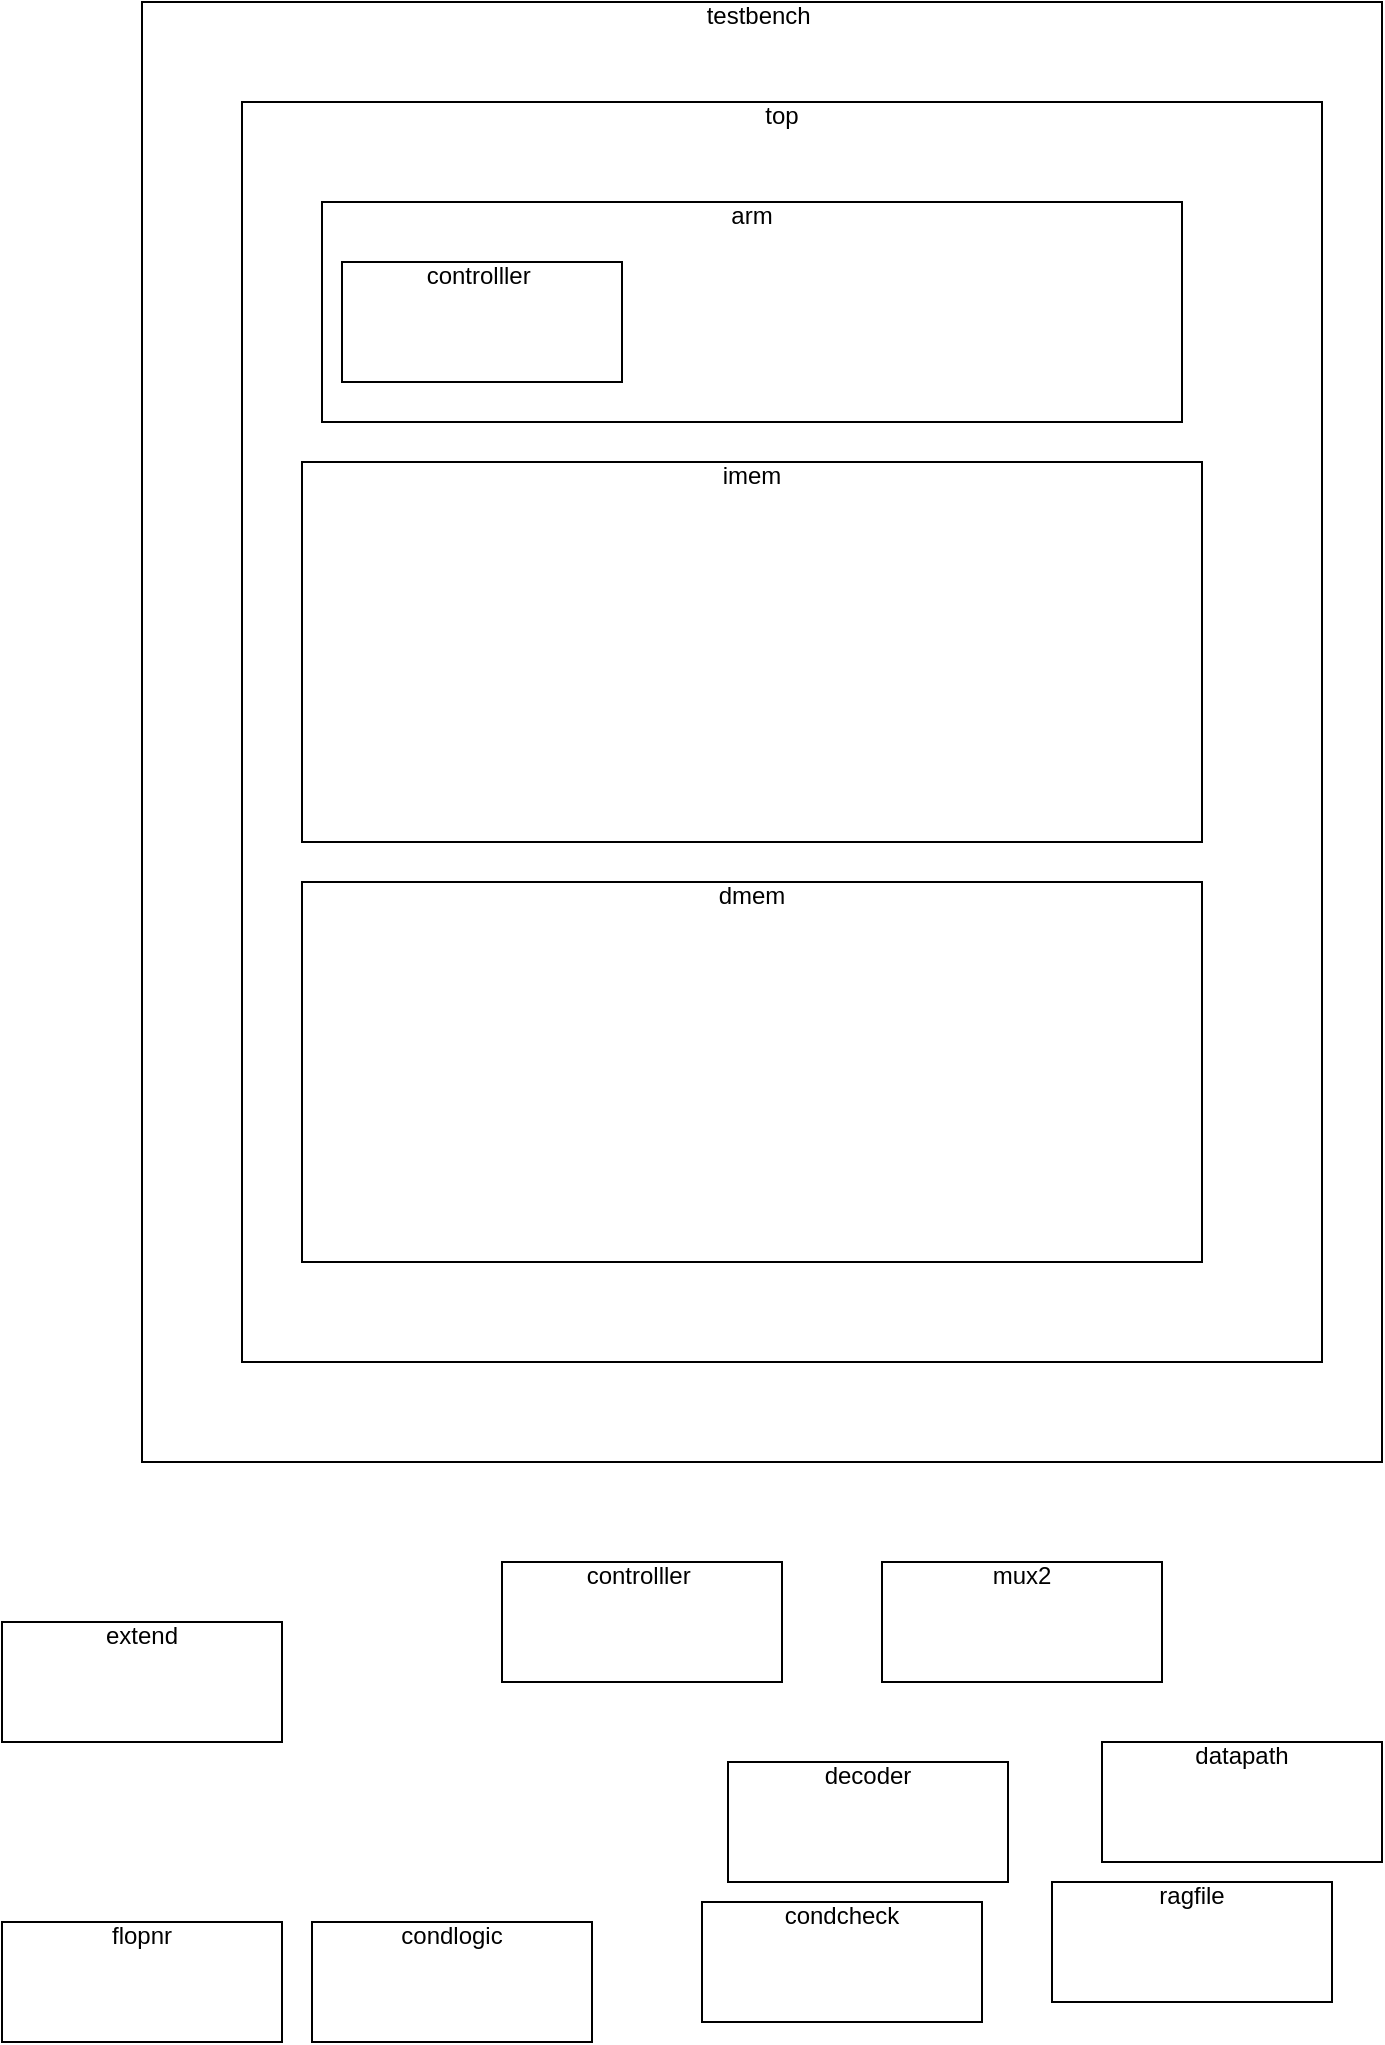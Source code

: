 <mxfile version="24.8.2">
  <diagram name="Página-1" id="gWy0XGchhGRqiP5gnAY9">
    <mxGraphModel dx="827" dy="867" grid="1" gridSize="10" guides="0" tooltips="1" connect="1" arrows="1" fold="1" page="1" pageScale="1" pageWidth="827" pageHeight="1169" math="0" shadow="0">
      <root>
        <mxCell id="0" />
        <mxCell id="1" parent="0" />
        <mxCell id="2QOCWyuyz50eQnT2tY_V-131" value="testbench&amp;nbsp;" style="verticalAlign=top;align=center;overflow=fill;html=1;whiteSpace=wrap;" vertex="1" parent="1">
          <mxGeometry x="80" y="90" width="620" height="730" as="geometry" />
        </mxCell>
        <mxCell id="2QOCWyuyz50eQnT2tY_V-126" value="top" style="verticalAlign=top;align=center;overflow=fill;html=1;whiteSpace=wrap;" vertex="1" parent="1">
          <mxGeometry x="130" y="140" width="540" height="630" as="geometry" />
        </mxCell>
        <mxCell id="2QOCWyuyz50eQnT2tY_V-128" value="dmem" style="verticalAlign=top;align=center;overflow=fill;html=1;whiteSpace=wrap;" vertex="1" parent="1">
          <mxGeometry x="160" y="530" width="450" height="190" as="geometry" />
        </mxCell>
        <mxCell id="2QOCWyuyz50eQnT2tY_V-129" value="imem" style="verticalAlign=top;align=center;overflow=fill;html=1;whiteSpace=wrap;" vertex="1" parent="1">
          <mxGeometry x="160" y="320" width="450" height="190" as="geometry" />
        </mxCell>
        <mxCell id="2QOCWyuyz50eQnT2tY_V-130" value="arm" style="verticalAlign=top;align=center;overflow=fill;html=1;whiteSpace=wrap;" vertex="1" parent="1">
          <mxGeometry x="170" y="190" width="430" height="110" as="geometry" />
        </mxCell>
        <mxCell id="2QOCWyuyz50eQnT2tY_V-117" value="controlller&amp;nbsp;" style="verticalAlign=top;align=center;overflow=fill;html=1;whiteSpace=wrap;" vertex="1" parent="1">
          <mxGeometry x="180" y="220" width="140" height="60" as="geometry" />
        </mxCell>
        <mxCell id="2QOCWyuyz50eQnT2tY_V-118" value="decoder" style="verticalAlign=top;align=center;overflow=fill;html=1;whiteSpace=wrap;" vertex="1" parent="1">
          <mxGeometry x="373" y="970" width="140" height="60" as="geometry" />
        </mxCell>
        <mxCell id="2QOCWyuyz50eQnT2tY_V-119" value="condlogic&lt;span style=&quot;color: rgba(0, 0, 0, 0); font-family: monospace; font-size: 0px; text-align: start; text-wrap: nowrap;&quot;&gt;%3CmxGraphModel%3E%3Croot%3E%3CmxCell%20id%3D%220%22%2F%3E%3CmxCell%20id%3D%221%22%20parent%3D%220%22%2F%3E%3CmxCell%20id%3D%222%22%20value%3D%22controlller%26amp%3Bnbsp%3B%22%20style%3D%22verticalAlign%3Dtop%3Balign%3Dcenter%3Boverflow%3Dfill%3Bhtml%3D1%3BwhiteSpace%3Dwrap%3B%22%20vertex%3D%221%22%20parent%3D%221%22%3E%3CmxGeometry%20x%3D%22185%22%20y%3D%22970%22%20width%3D%22140%22%20height%3D%2260%22%20as%3D%22geometry%22%2F%3E%3C%2FmxCell%3E%3C%2Froot%3E%3C%2FmxGraphModel%3E&lt;/span&gt;" style="verticalAlign=top;align=center;overflow=fill;html=1;whiteSpace=wrap;" vertex="1" parent="1">
          <mxGeometry x="165" y="1050" width="140" height="60" as="geometry" />
        </mxCell>
        <mxCell id="2QOCWyuyz50eQnT2tY_V-120" value="condcheck" style="verticalAlign=top;align=center;overflow=fill;html=1;whiteSpace=wrap;" vertex="1" parent="1">
          <mxGeometry x="360" y="1040" width="140" height="60" as="geometry" />
        </mxCell>
        <mxCell id="2QOCWyuyz50eQnT2tY_V-121" value="datapath" style="verticalAlign=top;align=center;overflow=fill;html=1;whiteSpace=wrap;" vertex="1" parent="1">
          <mxGeometry x="560" y="960" width="140" height="60" as="geometry" />
        </mxCell>
        <mxCell id="2QOCWyuyz50eQnT2tY_V-122" value="ragfile" style="verticalAlign=top;align=center;overflow=fill;html=1;whiteSpace=wrap;" vertex="1" parent="1">
          <mxGeometry x="535" y="1030" width="140" height="60" as="geometry" />
        </mxCell>
        <mxCell id="2QOCWyuyz50eQnT2tY_V-123" value="extend" style="verticalAlign=top;align=center;overflow=fill;html=1;whiteSpace=wrap;" vertex="1" parent="1">
          <mxGeometry x="10" y="900" width="140" height="60" as="geometry" />
        </mxCell>
        <mxCell id="2QOCWyuyz50eQnT2tY_V-124" value="flopnr" style="verticalAlign=top;align=center;overflow=fill;html=1;whiteSpace=wrap;" vertex="1" parent="1">
          <mxGeometry x="10" y="1050" width="140" height="60" as="geometry" />
        </mxCell>
        <mxCell id="2QOCWyuyz50eQnT2tY_V-125" value="mux2" style="verticalAlign=top;align=center;overflow=fill;html=1;whiteSpace=wrap;" vertex="1" parent="1">
          <mxGeometry x="450" y="870" width="140" height="60" as="geometry" />
        </mxCell>
        <mxCell id="2QOCWyuyz50eQnT2tY_V-127" value="controlller&amp;nbsp;" style="verticalAlign=top;align=center;overflow=fill;html=1;whiteSpace=wrap;" vertex="1" parent="1">
          <mxGeometry x="260" y="870" width="140" height="60" as="geometry" />
        </mxCell>
      </root>
    </mxGraphModel>
  </diagram>
</mxfile>
